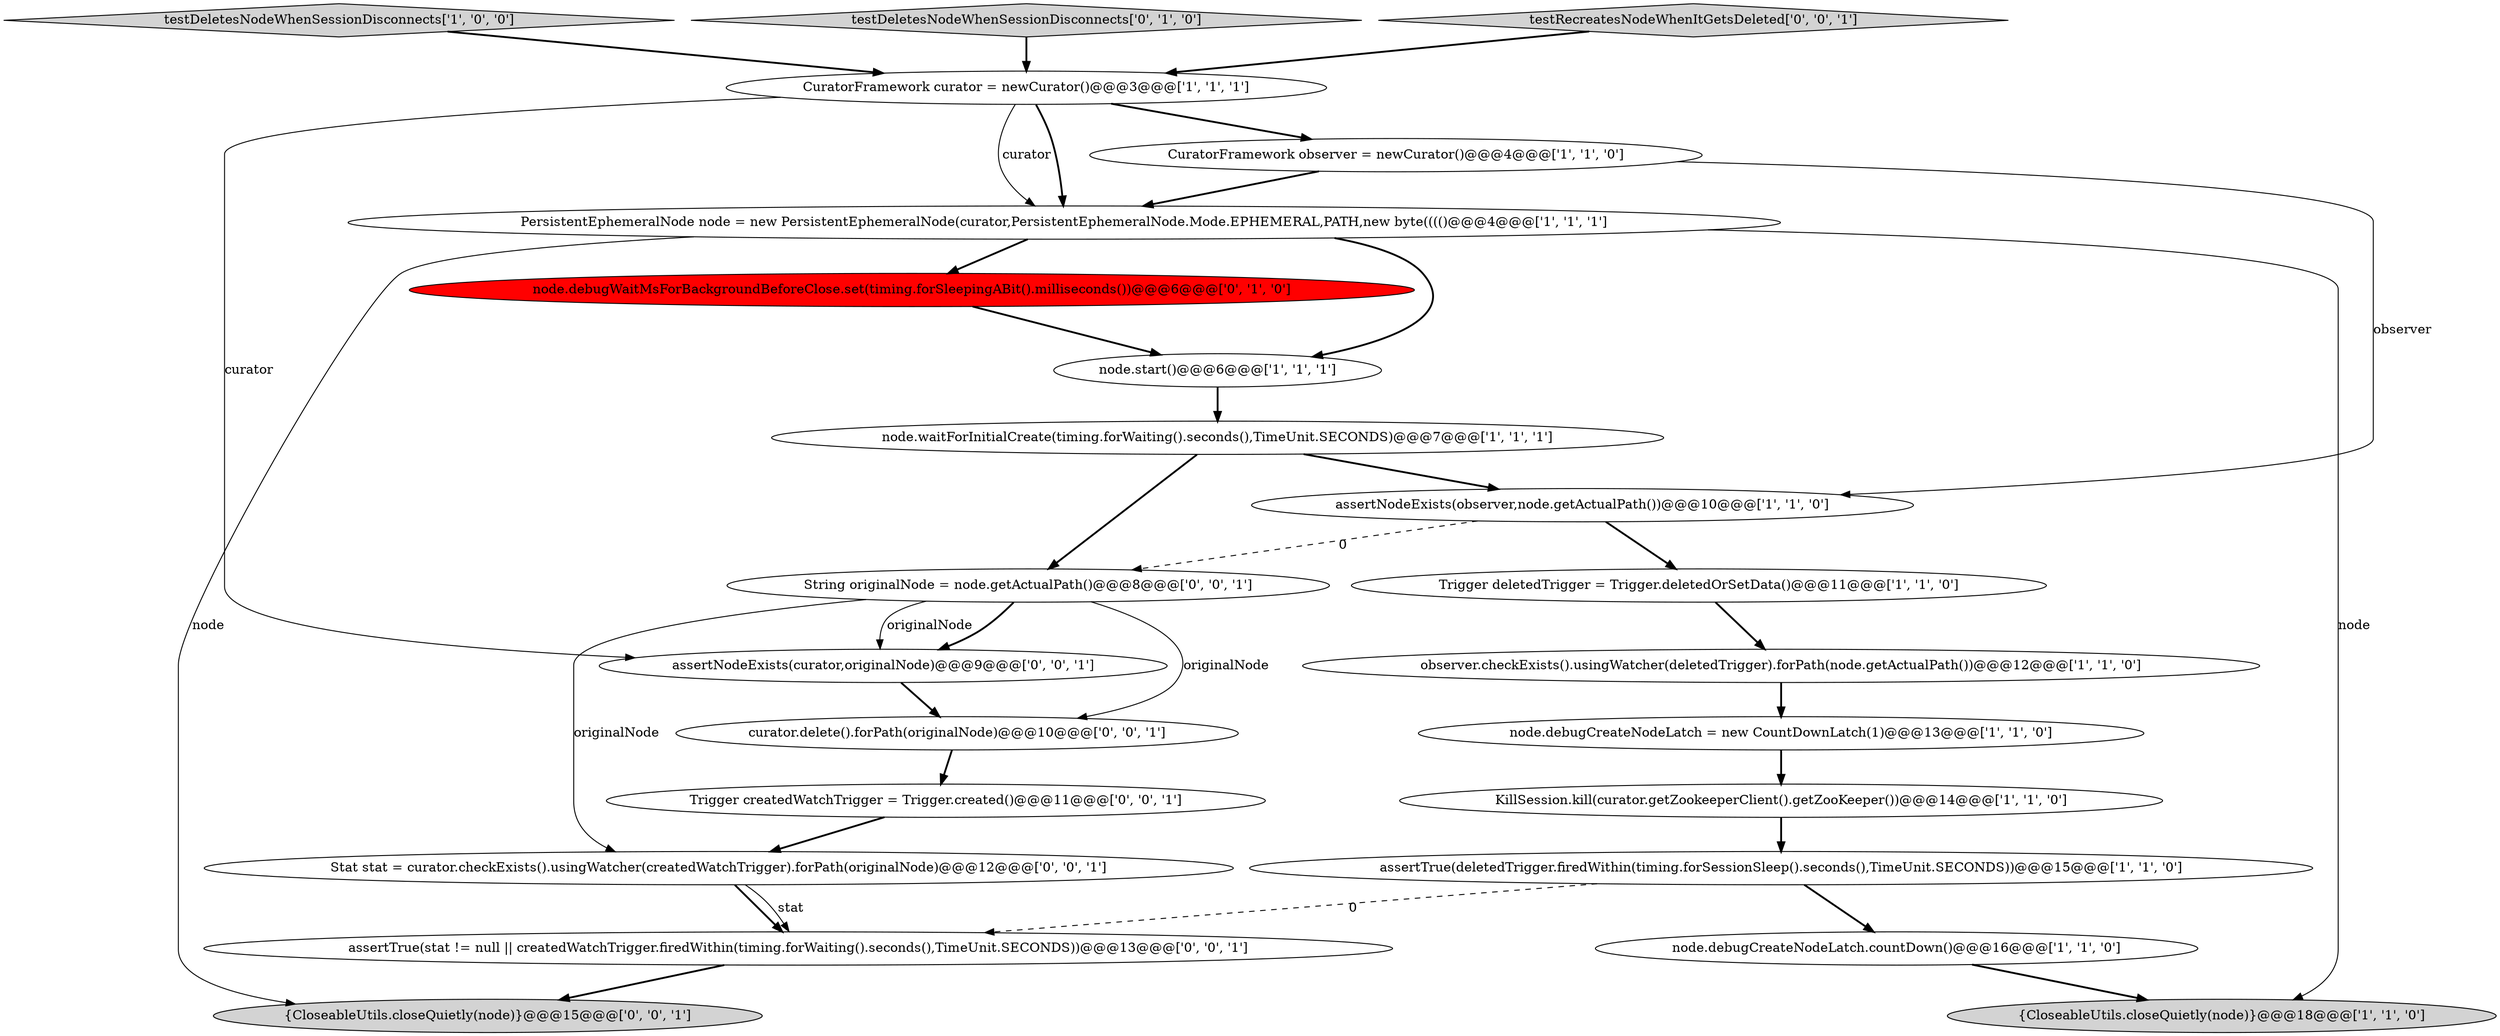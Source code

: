 digraph {
0 [style = filled, label = "CuratorFramework observer = newCurator()@@@4@@@['1', '1', '0']", fillcolor = white, shape = ellipse image = "AAA0AAABBB1BBB"];
7 [style = filled, label = "node.debugCreateNodeLatch.countDown()@@@16@@@['1', '1', '0']", fillcolor = white, shape = ellipse image = "AAA0AAABBB1BBB"];
22 [style = filled, label = "{CloseableUtils.closeQuietly(node)}@@@15@@@['0', '0', '1']", fillcolor = lightgray, shape = ellipse image = "AAA0AAABBB3BBB"];
4 [style = filled, label = "Trigger deletedTrigger = Trigger.deletedOrSetData()@@@11@@@['1', '1', '0']", fillcolor = white, shape = ellipse image = "AAA0AAABBB1BBB"];
3 [style = filled, label = "node.waitForInitialCreate(timing.forWaiting().seconds(),TimeUnit.SECONDS)@@@7@@@['1', '1', '1']", fillcolor = white, shape = ellipse image = "AAA0AAABBB1BBB"];
11 [style = filled, label = "{CloseableUtils.closeQuietly(node)}@@@18@@@['1', '1', '0']", fillcolor = lightgray, shape = ellipse image = "AAA0AAABBB1BBB"];
5 [style = filled, label = "testDeletesNodeWhenSessionDisconnects['1', '0', '0']", fillcolor = lightgray, shape = diamond image = "AAA0AAABBB1BBB"];
13 [style = filled, label = "KillSession.kill(curator.getZookeeperClient().getZooKeeper())@@@14@@@['1', '1', '0']", fillcolor = white, shape = ellipse image = "AAA0AAABBB1BBB"];
14 [style = filled, label = "testDeletesNodeWhenSessionDisconnects['0', '1', '0']", fillcolor = lightgray, shape = diamond image = "AAA0AAABBB2BBB"];
20 [style = filled, label = "testRecreatesNodeWhenItGetsDeleted['0', '0', '1']", fillcolor = lightgray, shape = diamond image = "AAA0AAABBB3BBB"];
16 [style = filled, label = "curator.delete().forPath(originalNode)@@@10@@@['0', '0', '1']", fillcolor = white, shape = ellipse image = "AAA0AAABBB3BBB"];
9 [style = filled, label = "CuratorFramework curator = newCurator()@@@3@@@['1', '1', '1']", fillcolor = white, shape = ellipse image = "AAA0AAABBB1BBB"];
10 [style = filled, label = "assertTrue(deletedTrigger.firedWithin(timing.forSessionSleep().seconds(),TimeUnit.SECONDS))@@@15@@@['1', '1', '0']", fillcolor = white, shape = ellipse image = "AAA0AAABBB1BBB"];
12 [style = filled, label = "PersistentEphemeralNode node = new PersistentEphemeralNode(curator,PersistentEphemeralNode.Mode.EPHEMERAL,PATH,new byte(((()@@@4@@@['1', '1', '1']", fillcolor = white, shape = ellipse image = "AAA0AAABBB1BBB"];
15 [style = filled, label = "node.debugWaitMsForBackgroundBeforeClose.set(timing.forSleepingABit().milliseconds())@@@6@@@['0', '1', '0']", fillcolor = red, shape = ellipse image = "AAA1AAABBB2BBB"];
19 [style = filled, label = "assertNodeExists(curator,originalNode)@@@9@@@['0', '0', '1']", fillcolor = white, shape = ellipse image = "AAA0AAABBB3BBB"];
2 [style = filled, label = "node.debugCreateNodeLatch = new CountDownLatch(1)@@@13@@@['1', '1', '0']", fillcolor = white, shape = ellipse image = "AAA0AAABBB1BBB"];
17 [style = filled, label = "assertTrue(stat != null || createdWatchTrigger.firedWithin(timing.forWaiting().seconds(),TimeUnit.SECONDS))@@@13@@@['0', '0', '1']", fillcolor = white, shape = ellipse image = "AAA0AAABBB3BBB"];
21 [style = filled, label = "String originalNode = node.getActualPath()@@@8@@@['0', '0', '1']", fillcolor = white, shape = ellipse image = "AAA0AAABBB3BBB"];
6 [style = filled, label = "node.start()@@@6@@@['1', '1', '1']", fillcolor = white, shape = ellipse image = "AAA0AAABBB1BBB"];
18 [style = filled, label = "Stat stat = curator.checkExists().usingWatcher(createdWatchTrigger).forPath(originalNode)@@@12@@@['0', '0', '1']", fillcolor = white, shape = ellipse image = "AAA0AAABBB3BBB"];
23 [style = filled, label = "Trigger createdWatchTrigger = Trigger.created()@@@11@@@['0', '0', '1']", fillcolor = white, shape = ellipse image = "AAA0AAABBB3BBB"];
8 [style = filled, label = "observer.checkExists().usingWatcher(deletedTrigger).forPath(node.getActualPath())@@@12@@@['1', '1', '0']", fillcolor = white, shape = ellipse image = "AAA0AAABBB1BBB"];
1 [style = filled, label = "assertNodeExists(observer,node.getActualPath())@@@10@@@['1', '1', '0']", fillcolor = white, shape = ellipse image = "AAA0AAABBB1BBB"];
13->10 [style = bold, label=""];
6->3 [style = bold, label=""];
1->4 [style = bold, label=""];
7->11 [style = bold, label=""];
9->0 [style = bold, label=""];
3->1 [style = bold, label=""];
5->9 [style = bold, label=""];
21->19 [style = bold, label=""];
20->9 [style = bold, label=""];
0->12 [style = bold, label=""];
12->15 [style = bold, label=""];
18->17 [style = bold, label=""];
15->6 [style = bold, label=""];
1->21 [style = dashed, label="0"];
16->23 [style = bold, label=""];
17->22 [style = bold, label=""];
12->6 [style = bold, label=""];
10->7 [style = bold, label=""];
19->16 [style = bold, label=""];
2->13 [style = bold, label=""];
21->19 [style = solid, label="originalNode"];
21->16 [style = solid, label="originalNode"];
18->17 [style = solid, label="stat"];
8->2 [style = bold, label=""];
9->12 [style = solid, label="curator"];
0->1 [style = solid, label="observer"];
10->17 [style = dashed, label="0"];
4->8 [style = bold, label=""];
3->21 [style = bold, label=""];
14->9 [style = bold, label=""];
21->18 [style = solid, label="originalNode"];
9->12 [style = bold, label=""];
12->22 [style = solid, label="node"];
12->11 [style = solid, label="node"];
23->18 [style = bold, label=""];
9->19 [style = solid, label="curator"];
}
